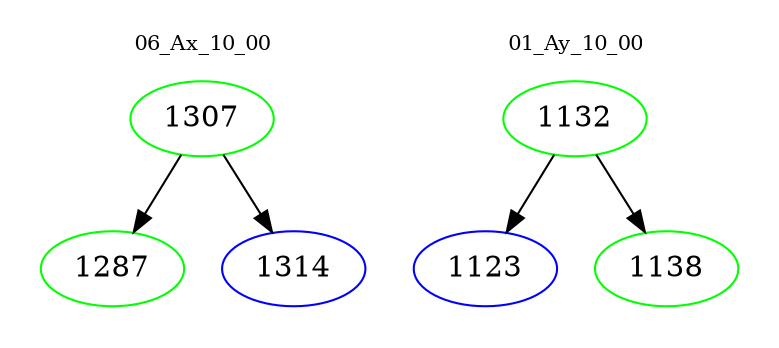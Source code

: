 digraph{
subgraph cluster_0 {
color = white
label = "06_Ax_10_00";
fontsize=10;
T0_1307 [label="1307", color="green"]
T0_1307 -> T0_1287 [color="black"]
T0_1287 [label="1287", color="green"]
T0_1307 -> T0_1314 [color="black"]
T0_1314 [label="1314", color="blue"]
}
subgraph cluster_1 {
color = white
label = "01_Ay_10_00";
fontsize=10;
T1_1132 [label="1132", color="green"]
T1_1132 -> T1_1123 [color="black"]
T1_1123 [label="1123", color="blue"]
T1_1132 -> T1_1138 [color="black"]
T1_1138 [label="1138", color="green"]
}
}
